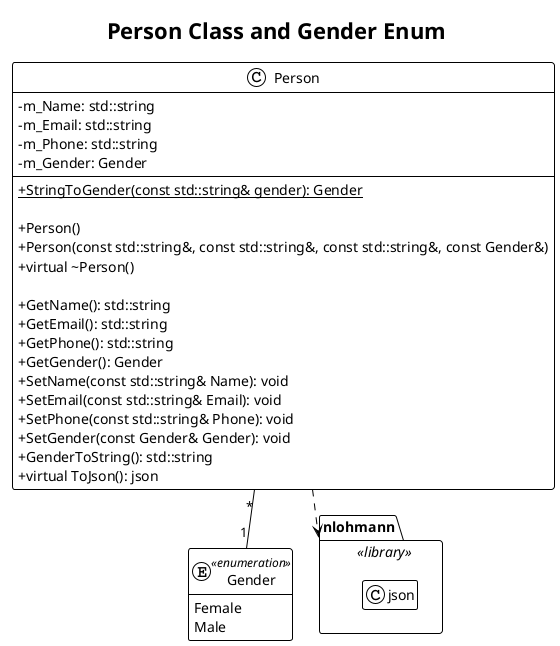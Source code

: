 @startuml
!theme plain
skinparam classAttributeIconSize 0
hide empty members
title Person Class and Gender Enum

' Define the external library as a package
package "nlohmann" as JSON_Lib <<library>> {
  class json
}

' The Gender enumeration
enum Gender <<enumeration>> {
  Female
  Male
}

' The Person base class
class Person {
  ' --- Static Methods ---
  ' --- Instance Members ---
  - m_Name: std::string
  - m_Email: std::string
  - m_Phone: std::string
  - m_Gender: Gender
  --
  ' --- Constructors & Destructor ---
  + {static} StringToGender(const std::string& gender): Gender

  + Person()
  + Person(const std::string&, const std::string&, const std::string&, const Gender&)
  + virtual ~Person()

  ' --- Public Methods ---
  + GetName(): std::string
  + GetEmail(): std::string
  + GetPhone(): std::string
  + GetGender(): Gender
  + SetName(const std::string& Name): void
  + SetEmail(const std::string& Email): void
  + SetPhone(const std::string& Phone): void
  + SetGender(const Gender& Gender): void
  + GenderToString(): std::string
  + virtual ToJson(): json
}

' --- Relationships ---

' A Person has a Gender. This is a composition relationship.
Person "*"-- "1" Gender

' Person depends on the json library for its ToJson method.
Person ..> JSON_Lib

@enduml